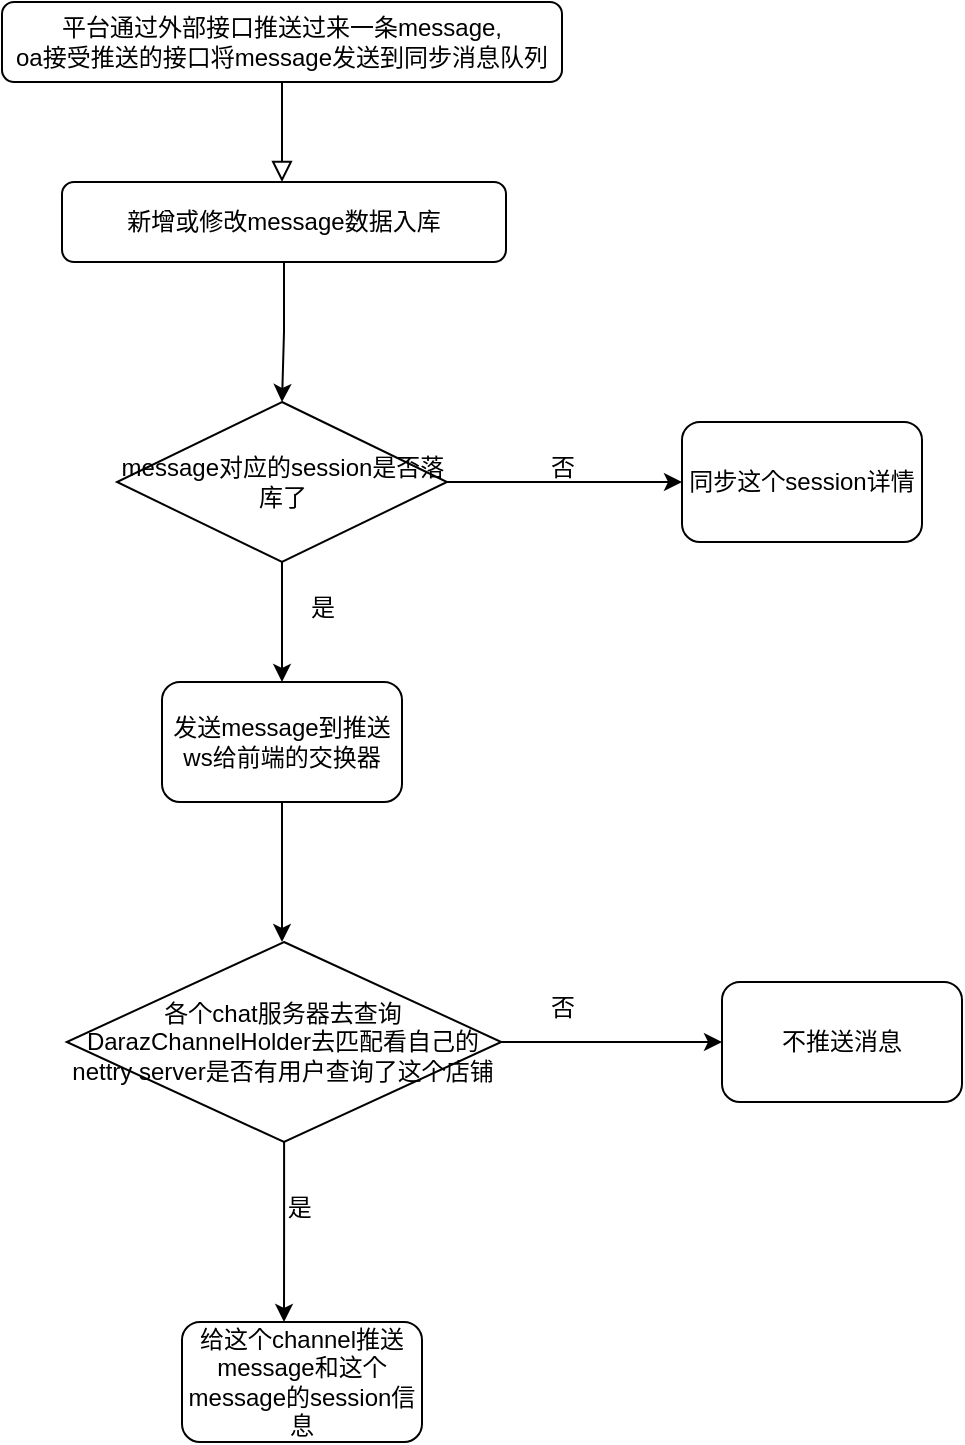<mxfile version="24.7.8">
  <diagram id="C5RBs43oDa-KdzZeNtuy" name="Page-1">
    <mxGraphModel dx="1386" dy="749" grid="1" gridSize="10" guides="1" tooltips="1" connect="1" arrows="1" fold="1" page="1" pageScale="1" pageWidth="827" pageHeight="1169" math="0" shadow="0">
      <root>
        <mxCell id="WIyWlLk6GJQsqaUBKTNV-0" />
        <mxCell id="WIyWlLk6GJQsqaUBKTNV-1" parent="WIyWlLk6GJQsqaUBKTNV-0" />
        <mxCell id="WIyWlLk6GJQsqaUBKTNV-2" value="" style="rounded=0;html=1;jettySize=auto;orthogonalLoop=1;fontSize=11;endArrow=block;endFill=0;endSize=8;strokeWidth=1;shadow=0;labelBackgroundColor=none;edgeStyle=orthogonalEdgeStyle;exitX=0.5;exitY=1;exitDx=0;exitDy=0;" parent="WIyWlLk6GJQsqaUBKTNV-1" source="WIyWlLk6GJQsqaUBKTNV-3" edge="1">
          <mxGeometry relative="1" as="geometry">
            <mxPoint x="380" y="120" as="sourcePoint" />
            <mxPoint x="300" y="170" as="targetPoint" />
          </mxGeometry>
        </mxCell>
        <mxCell id="WIyWlLk6GJQsqaUBKTNV-3" value="平台通过外部接口推送过来一条message,&lt;div&gt;oa接受推送的接口将message发送到同步消息队列&lt;br&gt;&lt;/div&gt;" style="rounded=1;whiteSpace=wrap;html=1;fontSize=12;glass=0;strokeWidth=1;shadow=0;" parent="WIyWlLk6GJQsqaUBKTNV-1" vertex="1">
          <mxGeometry x="160" y="80" width="280" height="40" as="geometry" />
        </mxCell>
        <mxCell id="5xCHBFTwe_UNU5cE1isP-3" style="edgeStyle=orthogonalEdgeStyle;rounded=0;orthogonalLoop=1;jettySize=auto;html=1;" edge="1" parent="WIyWlLk6GJQsqaUBKTNV-1" source="5xCHBFTwe_UNU5cE1isP-0">
          <mxGeometry relative="1" as="geometry">
            <mxPoint x="300" y="280" as="targetPoint" />
          </mxGeometry>
        </mxCell>
        <mxCell id="5xCHBFTwe_UNU5cE1isP-0" value="新增或修改message数据入库" style="rounded=1;whiteSpace=wrap;html=1;fontSize=12;glass=0;strokeWidth=1;shadow=0;" vertex="1" parent="WIyWlLk6GJQsqaUBKTNV-1">
          <mxGeometry x="190" y="170" width="222" height="40" as="geometry" />
        </mxCell>
        <mxCell id="5xCHBFTwe_UNU5cE1isP-7" style="edgeStyle=orthogonalEdgeStyle;rounded=0;orthogonalLoop=1;jettySize=auto;html=1;" edge="1" parent="WIyWlLk6GJQsqaUBKTNV-1" source="5xCHBFTwe_UNU5cE1isP-5">
          <mxGeometry relative="1" as="geometry">
            <mxPoint x="500" y="320" as="targetPoint" />
          </mxGeometry>
        </mxCell>
        <mxCell id="5xCHBFTwe_UNU5cE1isP-10" style="edgeStyle=orthogonalEdgeStyle;rounded=0;orthogonalLoop=1;jettySize=auto;html=1;" edge="1" parent="WIyWlLk6GJQsqaUBKTNV-1" source="5xCHBFTwe_UNU5cE1isP-5">
          <mxGeometry relative="1" as="geometry">
            <mxPoint x="300" y="420" as="targetPoint" />
          </mxGeometry>
        </mxCell>
        <mxCell id="5xCHBFTwe_UNU5cE1isP-5" value="message对应的session是否落库了" style="rhombus;whiteSpace=wrap;html=1;" vertex="1" parent="WIyWlLk6GJQsqaUBKTNV-1">
          <mxGeometry x="217.5" y="280" width="165" height="80" as="geometry" />
        </mxCell>
        <mxCell id="5xCHBFTwe_UNU5cE1isP-8" value="同步这个session详情" style="rounded=1;whiteSpace=wrap;html=1;" vertex="1" parent="WIyWlLk6GJQsqaUBKTNV-1">
          <mxGeometry x="500" y="290" width="120" height="60" as="geometry" />
        </mxCell>
        <mxCell id="5xCHBFTwe_UNU5cE1isP-9" value="否" style="text;html=1;align=center;verticalAlign=middle;resizable=0;points=[];autosize=1;strokeColor=none;fillColor=none;" vertex="1" parent="WIyWlLk6GJQsqaUBKTNV-1">
          <mxGeometry x="420" y="298" width="40" height="30" as="geometry" />
        </mxCell>
        <mxCell id="5xCHBFTwe_UNU5cE1isP-11" value="是" style="text;html=1;align=center;verticalAlign=middle;resizable=0;points=[];autosize=1;strokeColor=none;fillColor=none;" vertex="1" parent="WIyWlLk6GJQsqaUBKTNV-1">
          <mxGeometry x="300" y="368" width="40" height="30" as="geometry" />
        </mxCell>
        <mxCell id="5xCHBFTwe_UNU5cE1isP-13" style="edgeStyle=orthogonalEdgeStyle;rounded=0;orthogonalLoop=1;jettySize=auto;html=1;" edge="1" parent="WIyWlLk6GJQsqaUBKTNV-1" source="5xCHBFTwe_UNU5cE1isP-12">
          <mxGeometry relative="1" as="geometry">
            <mxPoint x="300" y="550" as="targetPoint" />
          </mxGeometry>
        </mxCell>
        <mxCell id="5xCHBFTwe_UNU5cE1isP-12" value="发送message到推送ws给前端的交换器" style="rounded=1;whiteSpace=wrap;html=1;" vertex="1" parent="WIyWlLk6GJQsqaUBKTNV-1">
          <mxGeometry x="240" y="420" width="120" height="60" as="geometry" />
        </mxCell>
        <mxCell id="5xCHBFTwe_UNU5cE1isP-18" style="edgeStyle=orthogonalEdgeStyle;rounded=0;orthogonalLoop=1;jettySize=auto;html=1;" edge="1" parent="WIyWlLk6GJQsqaUBKTNV-1" source="5xCHBFTwe_UNU5cE1isP-16">
          <mxGeometry relative="1" as="geometry">
            <mxPoint x="301.005" y="740" as="targetPoint" />
          </mxGeometry>
        </mxCell>
        <mxCell id="5xCHBFTwe_UNU5cE1isP-19" style="edgeStyle=orthogonalEdgeStyle;rounded=0;orthogonalLoop=1;jettySize=auto;html=1;" edge="1" parent="WIyWlLk6GJQsqaUBKTNV-1" source="5xCHBFTwe_UNU5cE1isP-16">
          <mxGeometry relative="1" as="geometry">
            <mxPoint x="520" y="600" as="targetPoint" />
          </mxGeometry>
        </mxCell>
        <mxCell id="5xCHBFTwe_UNU5cE1isP-16" value="各个chat服务器去查询DarazChannelHolder去匹配看自己的nettry server是否有用户查询了这个店铺" style="rhombus;whiteSpace=wrap;html=1;" vertex="1" parent="WIyWlLk6GJQsqaUBKTNV-1">
          <mxGeometry x="192.38" y="550" width="217.25" height="100" as="geometry" />
        </mxCell>
        <mxCell id="5xCHBFTwe_UNU5cE1isP-20" value="不推送消息" style="rounded=1;whiteSpace=wrap;html=1;" vertex="1" parent="WIyWlLk6GJQsqaUBKTNV-1">
          <mxGeometry x="520" y="570" width="120" height="60" as="geometry" />
        </mxCell>
        <mxCell id="5xCHBFTwe_UNU5cE1isP-21" value="&amp;nbsp; &amp;nbsp; &amp;nbsp;是" style="text;html=1;align=center;verticalAlign=middle;resizable=0;points=[];autosize=1;strokeColor=none;fillColor=none;" vertex="1" parent="WIyWlLk6GJQsqaUBKTNV-1">
          <mxGeometry x="275" y="668" width="50" height="30" as="geometry" />
        </mxCell>
        <mxCell id="5xCHBFTwe_UNU5cE1isP-22" value="给这个channel推送message和这个message的session信息" style="rounded=1;whiteSpace=wrap;html=1;" vertex="1" parent="WIyWlLk6GJQsqaUBKTNV-1">
          <mxGeometry x="250" y="740" width="120" height="60" as="geometry" />
        </mxCell>
        <mxCell id="5xCHBFTwe_UNU5cE1isP-23" value="否" style="text;html=1;align=center;verticalAlign=middle;resizable=0;points=[];autosize=1;strokeColor=none;fillColor=none;" vertex="1" parent="WIyWlLk6GJQsqaUBKTNV-1">
          <mxGeometry x="420" y="568" width="40" height="30" as="geometry" />
        </mxCell>
      </root>
    </mxGraphModel>
  </diagram>
</mxfile>
